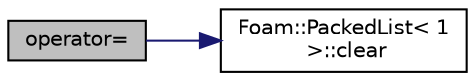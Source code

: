 digraph "operator="
{
  bgcolor="transparent";
  edge [fontname="Helvetica",fontsize="10",labelfontname="Helvetica",labelfontsize="10"];
  node [fontname="Helvetica",fontsize="10",shape=record];
  rankdir="LR";
  Node1 [label="operator=",height=0.2,width=0.4,color="black", fillcolor="grey75", style="filled", fontcolor="black"];
  Node1 -> Node2 [color="midnightblue",fontsize="10",style="solid",fontname="Helvetica"];
  Node2 [label="Foam::PackedList\< 1\l \>::clear",height=0.2,width=0.4,color="black",URL="$a01795.html#ac8bb3912a3ce86b15842e79d0b421204",tooltip="Clear the list, i.e. set addressable size to zero. "];
}
